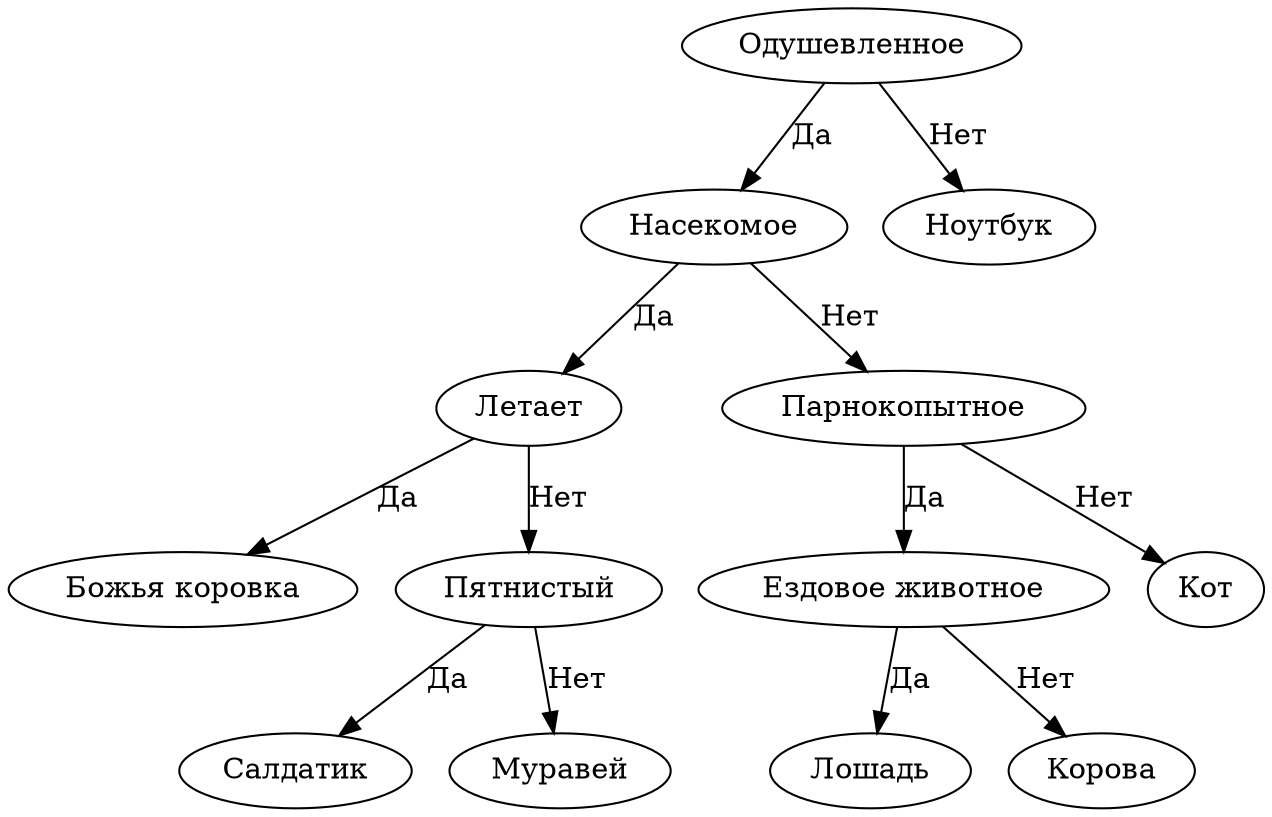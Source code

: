 digraph G{
"Одушевленное"->"Насекомое" [label = "Да"]
"Одушевленное"->"Ноутбук" [label = "Нет"]
"Насекомое"->"Летает" [label = "Да"]
"Насекомое"->"Парнокопытное" [label = "Нет"]
"Летает"->"Божья коровка" [label = "Да"]
"Летает"->"Пятнистый" [label = "Нет"]
"Пятнистый"->"Салдатик" [label = "Да"]
"Пятнистый"->"Муравей" [label = "Нет"]
"Парнокопытное"->"Ездовое животное" [label = "Да"]
"Парнокопытное"->"Кот" [label = "Нет"]
"Ездовое животное"->"Лошадь" [label = "Да"]
"Ездовое животное"->"Корова" [label = "Нет"]
}

